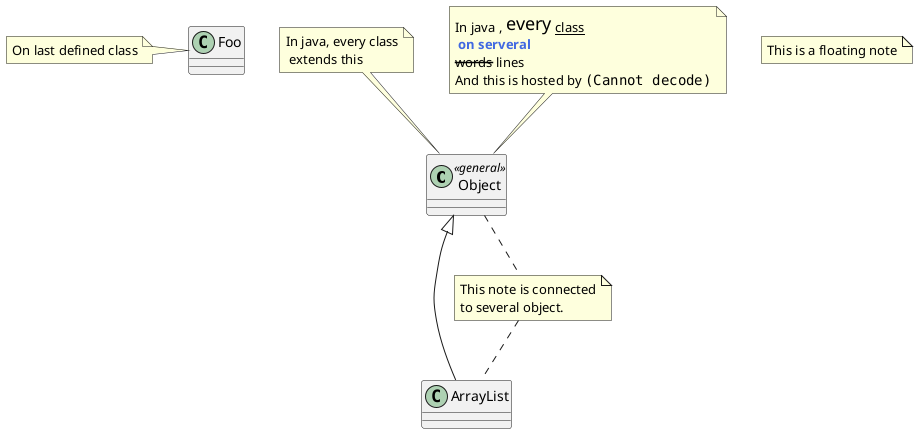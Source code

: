 @startuml
'https://plantuml.com/class-diagram
class Object << general >>
Object <|--- ArrayList

note top of Object : In java, every class\n extends this

note "This is a floating note" as N1
note "This note is connected\nto several object." as N2
Object .. N2
N2 .. ArrayList

class Foo
note left : On last defined class

note top of Object
    In java , <size:18>every</size> <u>class</u>
    <b><color:royalBlue> on serveral</color>
    <s>words</s> lines
    And this is hosted by <img:sourceforge.png>
end note
@enduml